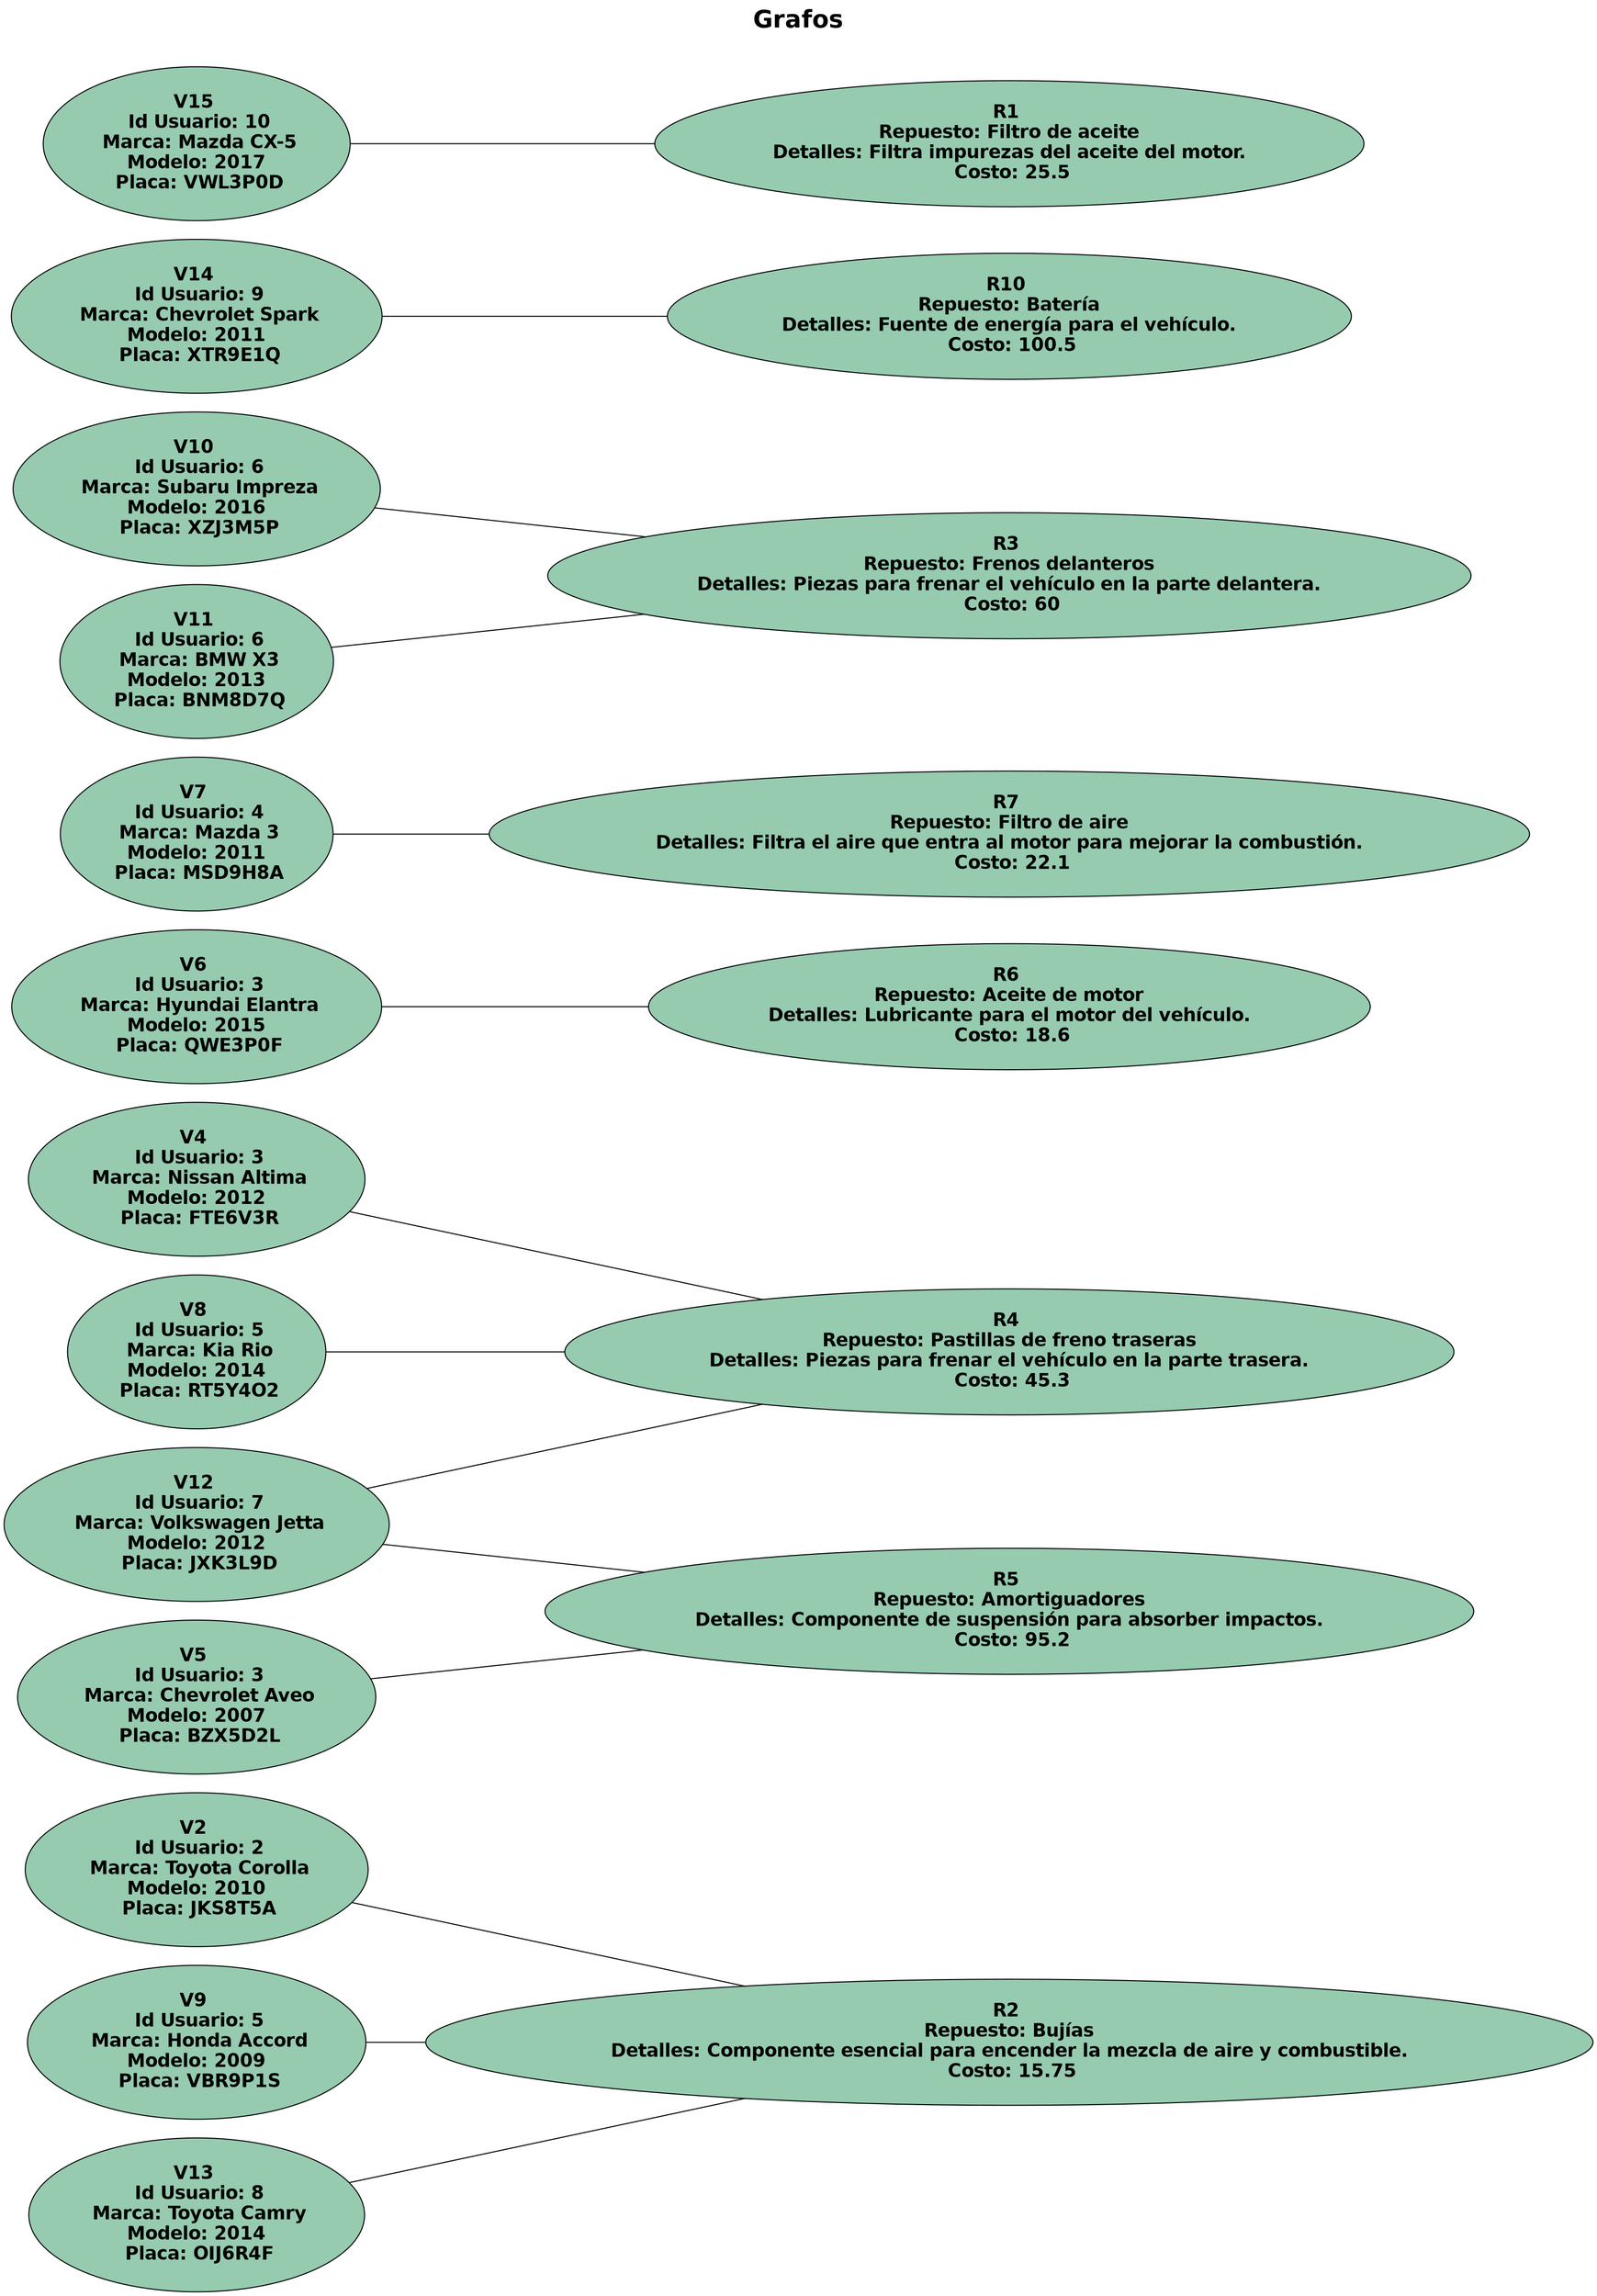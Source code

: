 graph G {
rankdir ="LR";
label = "Grafos

";

labelloc = "t";
fontsize = 24;
fontname = "Helvetica-Bold";
V2[label="V2 
 Id Usuario: 2
 Marca: Toyota Corolla
 Modelo: 2010 
 Placa: JKS8T5A"  style="filled" fillcolor="#96cbb0" fontname="Helvetica-Bold" fontsize = 18];
R2 [label="R2 
 Repuesto: Bujías 
 Detalles: Componente esencial para encender la mezcla de aire y combustible. 
 Costo: 15.75"   style="filled" fillcolor="#96cbb0" fontname="Helvetica-Bold" fontsize = 18];
V2 -- R2 [dir=normal];
V4[label="V4 
 Id Usuario: 3
 Marca: Nissan Altima
 Modelo: 2012 
 Placa: FTE6V3R"  style="filled" fillcolor="#96cbb0" fontname="Helvetica-Bold" fontsize = 18];
R4 [label="R4 
 Repuesto: Pastillas de freno traseras 
 Detalles: Piezas para frenar el vehículo en la parte trasera. 
 Costo: 45.3"   style="filled" fillcolor="#96cbb0" fontname="Helvetica-Bold" fontsize = 18];
V4 -- R4 [dir=normal];
V5[label="V5 
 Id Usuario: 3
 Marca: Chevrolet Aveo
 Modelo: 2007 
 Placa: BZX5D2L"  style="filled" fillcolor="#96cbb0" fontname="Helvetica-Bold" fontsize = 18];
R5 [label="R5 
 Repuesto: Amortiguadores 
 Detalles: Componente de suspensión para absorber impactos. 
 Costo: 95.2"   style="filled" fillcolor="#96cbb0" fontname="Helvetica-Bold" fontsize = 18];
V5 -- R5 [dir=normal];
V6[label="V6 
 Id Usuario: 3
 Marca: Hyundai Elantra
 Modelo: 2015 
 Placa: QWE3P0F"  style="filled" fillcolor="#96cbb0" fontname="Helvetica-Bold" fontsize = 18];
R6 [label="R6 
 Repuesto: Aceite de motor 
 Detalles: Lubricante para el motor del vehículo. 
 Costo: 18.6"   style="filled" fillcolor="#96cbb0" fontname="Helvetica-Bold" fontsize = 18];
V6 -- R6 [dir=normal];
V7[label="V7 
 Id Usuario: 4
 Marca: Mazda 3
 Modelo: 2011 
 Placa: MSD9H8A"  style="filled" fillcolor="#96cbb0" fontname="Helvetica-Bold" fontsize = 18];
R7 [label="R7 
 Repuesto: Filtro de aire 
 Detalles: Filtra el aire que entra al motor para mejorar la combustión. 
 Costo: 22.1"   style="filled" fillcolor="#96cbb0" fontname="Helvetica-Bold" fontsize = 18];
V7 -- R7 [dir=normal];
V8[label="V8 
 Id Usuario: 5
 Marca: Kia Rio
 Modelo: 2014 
 Placa: RT5Y4O2"  style="filled" fillcolor="#96cbb0" fontname="Helvetica-Bold" fontsize = 18];
R4 [label="R4 
 Repuesto: Pastillas de freno traseras 
 Detalles: Piezas para frenar el vehículo en la parte trasera. 
 Costo: 45.3"   style="filled" fillcolor="#96cbb0" fontname="Helvetica-Bold" fontsize = 18];
V8 -- R4 [dir=normal];
V9[label="V9 
 Id Usuario: 5
 Marca: Honda Accord
 Modelo: 2009 
 Placa: VBR9P1S"  style="filled" fillcolor="#96cbb0" fontname="Helvetica-Bold" fontsize = 18];
R2 [label="R2 
 Repuesto: Bujías 
 Detalles: Componente esencial para encender la mezcla de aire y combustible. 
 Costo: 15.75"   style="filled" fillcolor="#96cbb0" fontname="Helvetica-Bold" fontsize = 18];
V9 -- R2 [dir=normal];
V10[label="V10 
 Id Usuario: 6
 Marca: Subaru Impreza
 Modelo: 2016 
 Placa: XZJ3M5P"  style="filled" fillcolor="#96cbb0" fontname="Helvetica-Bold" fontsize = 18];
R3 [label="R3 
 Repuesto: Frenos delanteros 
 Detalles: Piezas para frenar el vehículo en la parte delantera. 
 Costo: 60"   style="filled" fillcolor="#96cbb0" fontname="Helvetica-Bold" fontsize = 18];
V10 -- R3 [dir=normal];
V11[label="V11 
 Id Usuario: 6
 Marca: BMW X3
 Modelo: 2013 
 Placa: BNM8D7Q"  style="filled" fillcolor="#96cbb0" fontname="Helvetica-Bold" fontsize = 18];
R3 [label="R3 
 Repuesto: Frenos delanteros 
 Detalles: Piezas para frenar el vehículo en la parte delantera. 
 Costo: 60"   style="filled" fillcolor="#96cbb0" fontname="Helvetica-Bold" fontsize = 18];
V11 -- R3 [dir=normal];
V12[label="V12 
 Id Usuario: 7
 Marca: Volkswagen Jetta
 Modelo: 2012 
 Placa: JXK3L9D"  style="filled" fillcolor="#96cbb0" fontname="Helvetica-Bold" fontsize = 18];
R4 [label="R4 
 Repuesto: Pastillas de freno traseras 
 Detalles: Piezas para frenar el vehículo en la parte trasera. 
 Costo: 45.3"   style="filled" fillcolor="#96cbb0" fontname="Helvetica-Bold" fontsize = 18];
V12 -- R4 [dir=normal];
V12[label="V12 
 Id Usuario: 7
 Marca: Volkswagen Jetta
 Modelo: 2012 
 Placa: JXK3L9D"  style="filled" fillcolor="#96cbb0" fontname="Helvetica-Bold" fontsize = 18];
R5 [label="R5 
 Repuesto: Amortiguadores 
 Detalles: Componente de suspensión para absorber impactos. 
 Costo: 95.2"   style="filled" fillcolor="#96cbb0" fontname="Helvetica-Bold" fontsize = 18];
V12 -- R5 [dir=normal];
V13[label="V13 
 Id Usuario: 8
 Marca: Toyota Camry
 Modelo: 2014 
 Placa: OIJ6R4F"  style="filled" fillcolor="#96cbb0" fontname="Helvetica-Bold" fontsize = 18];
R2 [label="R2 
 Repuesto: Bujías 
 Detalles: Componente esencial para encender la mezcla de aire y combustible. 
 Costo: 15.75"   style="filled" fillcolor="#96cbb0" fontname="Helvetica-Bold" fontsize = 18];
V13 -- R2 [dir=normal];
V14[label="V14 
 Id Usuario: 9
 Marca: Chevrolet Spark
 Modelo: 2011 
 Placa: XTR9E1Q"  style="filled" fillcolor="#96cbb0" fontname="Helvetica-Bold" fontsize = 18];
R10 [label="R10 
 Repuesto: Batería 
 Detalles: Fuente de energía para el vehículo. 
 Costo: 100.5"   style="filled" fillcolor="#96cbb0" fontname="Helvetica-Bold" fontsize = 18];
V14 -- R10 [dir=normal];
V15[label="V15 
 Id Usuario: 10
 Marca: Mazda CX-5
 Modelo: 2017 
 Placa: VWL3P0D"  style="filled" fillcolor="#96cbb0" fontname="Helvetica-Bold" fontsize = 18];
R1 [label="R1 
 Repuesto: Filtro de aceite 
 Detalles: Filtra impurezas del aceite del motor. 
 Costo: 25.5"   style="filled" fillcolor="#96cbb0" fontname="Helvetica-Bold" fontsize = 18];
V15 -- R1 [dir=normal];
}
